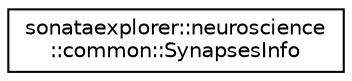 digraph "Graphical Class Hierarchy"
{
 // LATEX_PDF_SIZE
  edge [fontname="Helvetica",fontsize="10",labelfontname="Helvetica",labelfontsize="10"];
  node [fontname="Helvetica",fontsize="10",shape=record];
  rankdir="LR";
  Node0 [label="sonataexplorer::neuroscience\l::common::SynapsesInfo",height=0.2,width=0.4,color="black", fillcolor="white", style="filled",URL="$d1/dfe/structsonataexplorer_1_1neuroscience_1_1common_1_1SynapsesInfo.html",tooltip=" "];
}

